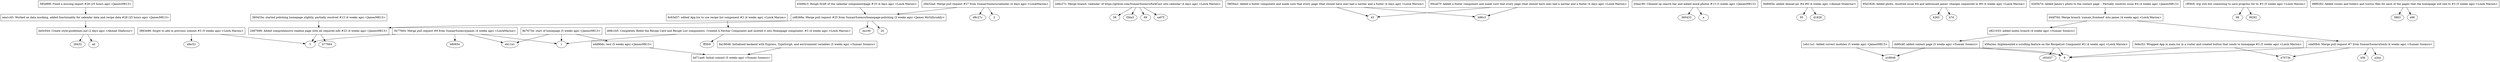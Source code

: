 digraph G {
  "585d99f" [label="585d99f: Fixed a missing import #28 (25 hours ago) <JamesM813>", shape=box]; 
  "585d99f" -> {eea1c45};
  "eea1c45" [label="eea1c45: Worked on data mocking, added functionality for calendar data and recipe data #28 (25 hours ago) <JamesM813>", shape=box]; 
  "eea1c45" -> {be0c044};
  "be0c044" [label="be0c044: Create style-guidelines.md (2 days ago) <Ahmad Shahrour>", shape=box]; 
  "be0c044" -> {28432ad};
  "28432ad" [label="28432ad: Merge pull request #27 from SumairSoomro/calendar (4 days ago) <LoickMarion>", shape=box]; 
  "28432ad" -> {cd8268a 2d8c27c};
  "2d8c27c" [label="2d8c27c: Merge branch 'calendar' of https://github.com/SumairSoomro/forkCast into calendar (4 days ago) <Loick Marion>", shape=box]; 
  "2d8c27c" -> {58f3ba3 69ca07f};
  "58f3ba3" [label="58f3ba3: Added a footer component and made sure that every page (that should have one) had a navbar and a footer (4 days ago) <Loick Marion>", shape=box]; 
  "58f3ba3" -> {43b96c3};
  "69ca07f" [label="69ca07f: Added a footer component and made sure that every page (that should have one) had a navbar and a footer (4 days ago) <Loick Marion>", shape=box]; 
  "69ca07f" -> {43b96c3};
  "43b96c3" [label="43b96c3: Rough Draft of the calendar component/page #19 (4 days ago) <Loick Marion>", shape=box]; 
  "43b96c3" -> {cd8268a};
  "cd8268a" [label="cd8268a: Merge pull request #25 from SumairSoomro/homepage-polishing (3 weeks ago) <James McGillicuddy>", shape=box]; 
  "cd8268a" -> {2487998 20ea190};
  "20ea190" [label="20ea190: Cleaned up search bar and added mock photos #13 (3 weeks ago) <JamesM813>", shape=box]; 
  "20ea190" -> {360433a};
  "360433a" [label="360433a: started polishing homepage slightly, partially resolved #13 (4 weeks ago) <JamesM813>", shape=box]; 
  "360433a" -> {2487998};
  "2487998" [label="2487998: Added comprehensive readme page with all required info #23 (4 weeks ago) <JamesM813>", shape=box]; 
  "2487998" -> {3b77664};
  "3b77664" [label="3b77664: Merge pull request #8 from SumairSoomro/james (4 weeks ago) <LoickMarion>", shape=box]; 
  "3b77664" -> {1eb11a1 3b8065e};
  "3b8065e" [label="3b8065e: added Ahmad pic #4 #8 (4 weeks ago) <Ahmad Shahrour>", shape=box]; 
  "3b8065e" -> {95d1828};
  "95d1828" [label="95d1828: Added photo, resolved issue #4 and addressed james' changes requested in #8 (4 weeks ago) <Loick Marion>", shape=box]; 
  "95d1828" -> {6265b7d};
  "6265b7d" [label="6265b7d: Added James's photo to the contact page -- Partially resolves issue #4 (4 weeks ago) <JamesM813>", shape=box]; 
  "6265b7d" -> {d44f70d};
  "d44f70d" [label="d44f70d: Merge branch 'sumair_frontend' into james (4 weeks ago) <Loick Marion>", shape=box]; 
  "d44f70d" -> {cda00b4 e821033};
  "cda00b4" [label="cda00b4: Merge pull request #7 from SumairSoomro/loick (4 weeks ago) <Sumair Soomro>", shape=box]; 
  "cda00b4" -> {8e7673e 456a2ea};
  "e821033" [label="e821033: added midos branch (4 weeks ago) <Sumair Soomro>", shape=box]; 
  "e821033" -> {cb90cbf};
  "456a2ea" [label="456a2ea: Implemented a scrolling feature on the RecipeList Component #3 (4 weeks ago) <Loick Marion>", shape=box]; 
  "456a2ea" -> {8c63d37};
  "8c63d37" [label="8c63d37: edited App.tsx to use recipe list component #2 (4 weeks ago) <Loick Marion>", shape=box]; 
  "8c63d37" -> {d68c1b5};
  "d68c1b5" [label="d68c1b5: Completely Redid the Recipe Card and Recipe List components. Created A Navbar Component and inseted it into Homepage component. #3 (4 weeks ago) <Loick Marion>", shape=box]; 
  "d68c1b5" -> {1ff3fc9};
  "1ff3fc9" [label="1ff3fc9: wip still but commiting to save progress for tn #3 (5 weeks ago) <Loick Marion>", shape=box]; 
  "1ff3fc9" -> {98f9292};
  "98f9292" [label="98f9292: Added routes and folders and tsx/css files for each of the pages that the homepage will link to #3 (5 weeks ago) <Loick Marion>", shape=box]; 
  "98f9292" -> {3863e96};
  "3863e96" [label="3863e96: forgot to add in previous commit #3 (5 weeks ago) <Loick Marion>", shape=box]; 
  "3863e96" -> {3efec52};
  "3efec52" [label="3efec52: Wrapped App in main.tsx in a router and created button that sends to homepage #3 (5 weeks ago) <Loick Marion>", shape=box]; 
  "3efec52" -> {8e7673e};
  "8e7673e" [label="8e7673e: start of homepage (5 weeks ago) <JamesM813>", shape=box]; 
  "8e7673e" -> {edd90dc 1eb11a1};
  "1eb11a1" [label="1eb11a1: Added correct modules (5 weeks ago) <JamesM813>", shape=box]; 
  "1eb11a1" -> {8a18648};
  "cb90cbf" [label="cb90cbf: added contact page (5 weeks ago) <Sumair Soomro>", shape=box]; 
  "cb90cbf" -> {8a18648};
  "8a18648" [label="8a18648: Initialized backend with Express, TypeScript, and environment variables (5 weeks ago) <Sumair Soomro>", shape=box]; 
  "8a18648" -> {bd71aa9};
  "edd90dc" [label="edd90dc: test (5 weeks ago) <JamesM813>", shape=box]; 
  "edd90dc" -> {bd71aa9};
  "bd71aa9" [label="bd71aa9: Initial commit (5 weeks ago) <Sumair Soomro>", shape=box]; 
}
